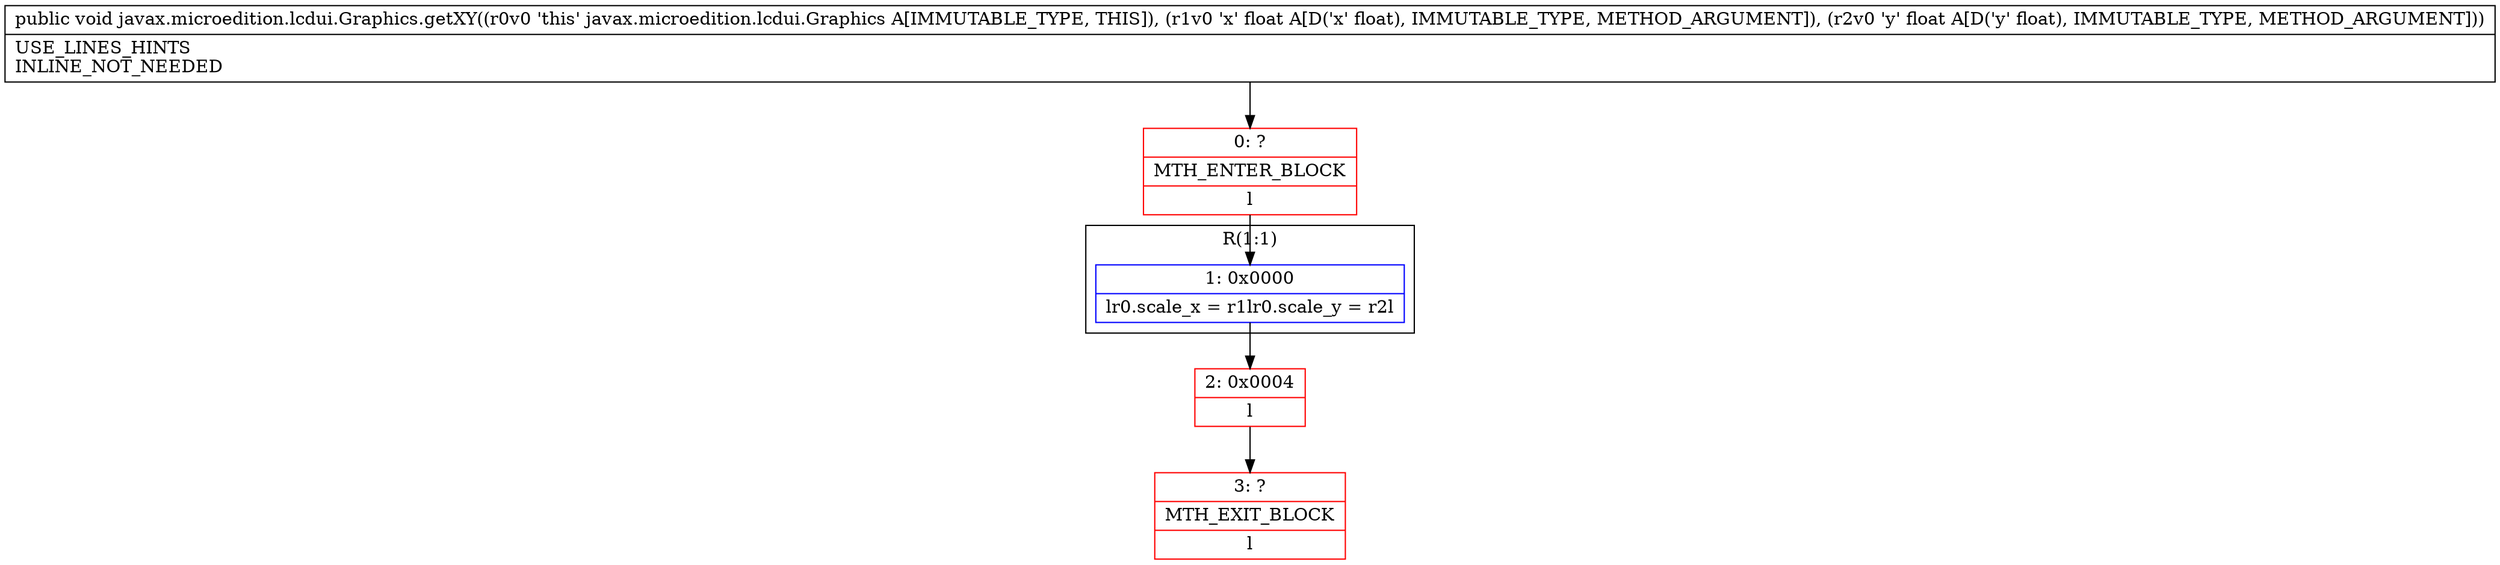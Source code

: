 digraph "CFG forjavax.microedition.lcdui.Graphics.getXY(FF)V" {
subgraph cluster_Region_149777437 {
label = "R(1:1)";
node [shape=record,color=blue];
Node_1 [shape=record,label="{1\:\ 0x0000|lr0.scale_x = r1lr0.scale_y = r2l}"];
}
Node_0 [shape=record,color=red,label="{0\:\ ?|MTH_ENTER_BLOCK\l|l}"];
Node_2 [shape=record,color=red,label="{2\:\ 0x0004|l}"];
Node_3 [shape=record,color=red,label="{3\:\ ?|MTH_EXIT_BLOCK\l|l}"];
MethodNode[shape=record,label="{public void javax.microedition.lcdui.Graphics.getXY((r0v0 'this' javax.microedition.lcdui.Graphics A[IMMUTABLE_TYPE, THIS]), (r1v0 'x' float A[D('x' float), IMMUTABLE_TYPE, METHOD_ARGUMENT]), (r2v0 'y' float A[D('y' float), IMMUTABLE_TYPE, METHOD_ARGUMENT]))  | USE_LINES_HINTS\lINLINE_NOT_NEEDED\l}"];
MethodNode -> Node_0;
Node_1 -> Node_2;
Node_0 -> Node_1;
Node_2 -> Node_3;
}

